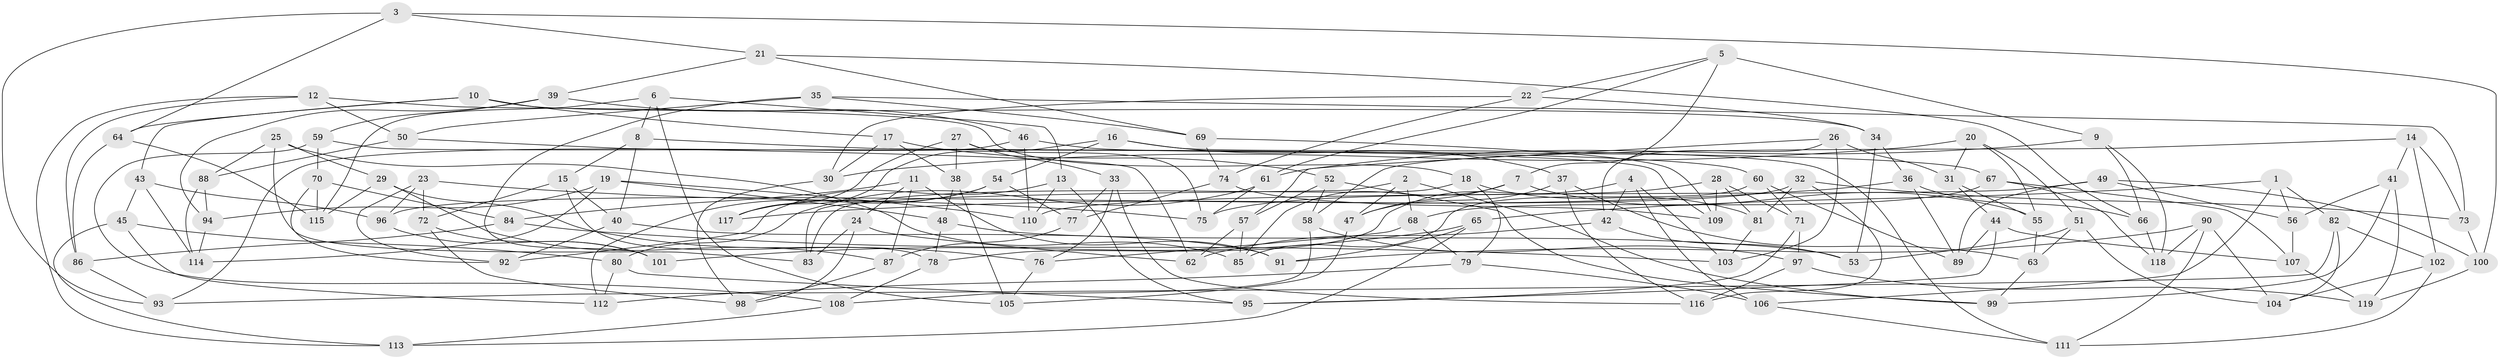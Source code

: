 // Generated by graph-tools (version 1.1) at 2025/11/02/27/25 16:11:50]
// undirected, 119 vertices, 238 edges
graph export_dot {
graph [start="1"]
  node [color=gray90,style=filled];
  1;
  2;
  3;
  4;
  5;
  6;
  7;
  8;
  9;
  10;
  11;
  12;
  13;
  14;
  15;
  16;
  17;
  18;
  19;
  20;
  21;
  22;
  23;
  24;
  25;
  26;
  27;
  28;
  29;
  30;
  31;
  32;
  33;
  34;
  35;
  36;
  37;
  38;
  39;
  40;
  41;
  42;
  43;
  44;
  45;
  46;
  47;
  48;
  49;
  50;
  51;
  52;
  53;
  54;
  55;
  56;
  57;
  58;
  59;
  60;
  61;
  62;
  63;
  64;
  65;
  66;
  67;
  68;
  69;
  70;
  71;
  72;
  73;
  74;
  75;
  76;
  77;
  78;
  79;
  80;
  81;
  82;
  83;
  84;
  85;
  86;
  87;
  88;
  89;
  90;
  91;
  92;
  93;
  94;
  95;
  96;
  97;
  98;
  99;
  100;
  101;
  102;
  103;
  104;
  105;
  106;
  107;
  108;
  109;
  110;
  111;
  112;
  113;
  114;
  115;
  116;
  117;
  118;
  119;
  1 -- 56;
  1 -- 106;
  1 -- 65;
  1 -- 82;
  2 -- 99;
  2 -- 47;
  2 -- 68;
  2 -- 83;
  3 -- 21;
  3 -- 93;
  3 -- 100;
  3 -- 64;
  4 -- 78;
  4 -- 42;
  4 -- 103;
  4 -- 106;
  5 -- 22;
  5 -- 7;
  5 -- 9;
  5 -- 61;
  6 -- 13;
  6 -- 8;
  6 -- 105;
  6 -- 115;
  7 -- 55;
  7 -- 47;
  7 -- 85;
  8 -- 60;
  8 -- 40;
  8 -- 15;
  9 -- 66;
  9 -- 61;
  9 -- 118;
  10 -- 43;
  10 -- 17;
  10 -- 34;
  10 -- 64;
  11 -- 24;
  11 -- 84;
  11 -- 87;
  11 -- 91;
  12 -- 113;
  12 -- 86;
  12 -- 18;
  12 -- 50;
  13 -- 95;
  13 -- 92;
  13 -- 110;
  14 -- 41;
  14 -- 73;
  14 -- 58;
  14 -- 102;
  15 -- 78;
  15 -- 40;
  15 -- 72;
  16 -- 37;
  16 -- 111;
  16 -- 54;
  16 -- 117;
  17 -- 38;
  17 -- 52;
  17 -- 30;
  18 -- 79;
  18 -- 83;
  18 -- 81;
  19 -- 110;
  19 -- 48;
  19 -- 94;
  19 -- 114;
  20 -- 30;
  20 -- 51;
  20 -- 31;
  20 -- 55;
  21 -- 69;
  21 -- 39;
  21 -- 66;
  22 -- 30;
  22 -- 34;
  22 -- 74;
  23 -- 72;
  23 -- 96;
  23 -- 92;
  23 -- 75;
  24 -- 62;
  24 -- 83;
  24 -- 98;
  25 -- 29;
  25 -- 83;
  25 -- 85;
  25 -- 88;
  26 -- 57;
  26 -- 42;
  26 -- 103;
  26 -- 31;
  27 -- 33;
  27 -- 117;
  27 -- 38;
  27 -- 75;
  28 -- 81;
  28 -- 75;
  28 -- 109;
  28 -- 71;
  29 -- 76;
  29 -- 115;
  29 -- 87;
  30 -- 98;
  31 -- 55;
  31 -- 44;
  32 -- 96;
  32 -- 73;
  32 -- 116;
  32 -- 81;
  33 -- 76;
  33 -- 77;
  33 -- 116;
  34 -- 36;
  34 -- 53;
  35 -- 69;
  35 -- 101;
  35 -- 73;
  35 -- 50;
  36 -- 89;
  36 -- 66;
  36 -- 117;
  37 -- 47;
  37 -- 63;
  37 -- 116;
  38 -- 105;
  38 -- 48;
  39 -- 46;
  39 -- 94;
  39 -- 59;
  40 -- 92;
  40 -- 91;
  41 -- 119;
  41 -- 99;
  41 -- 56;
  42 -- 62;
  42 -- 53;
  43 -- 96;
  43 -- 114;
  43 -- 45;
  44 -- 95;
  44 -- 89;
  44 -- 107;
  45 -- 112;
  45 -- 80;
  45 -- 113;
  46 -- 110;
  46 -- 93;
  46 -- 67;
  47 -- 105;
  48 -- 53;
  48 -- 78;
  49 -- 110;
  49 -- 56;
  49 -- 89;
  49 -- 100;
  50 -- 88;
  50 -- 62;
  51 -- 53;
  51 -- 104;
  51 -- 63;
  52 -- 58;
  52 -- 99;
  52 -- 57;
  54 -- 112;
  54 -- 77;
  54 -- 117;
  55 -- 63;
  56 -- 107;
  57 -- 85;
  57 -- 62;
  58 -- 97;
  58 -- 108;
  59 -- 109;
  59 -- 70;
  59 -- 108;
  60 -- 71;
  60 -- 89;
  60 -- 85;
  61 -- 75;
  61 -- 80;
  63 -- 99;
  64 -- 115;
  64 -- 86;
  65 -- 91;
  65 -- 101;
  65 -- 113;
  66 -- 118;
  67 -- 107;
  67 -- 68;
  67 -- 118;
  68 -- 79;
  68 -- 76;
  69 -- 109;
  69 -- 74;
  70 -- 92;
  70 -- 115;
  70 -- 84;
  71 -- 95;
  71 -- 97;
  72 -- 101;
  72 -- 98;
  73 -- 100;
  74 -- 77;
  74 -- 109;
  76 -- 105;
  77 -- 87;
  78 -- 108;
  79 -- 112;
  79 -- 106;
  80 -- 95;
  80 -- 112;
  81 -- 103;
  82 -- 93;
  82 -- 102;
  82 -- 104;
  84 -- 86;
  84 -- 103;
  86 -- 93;
  87 -- 98;
  88 -- 114;
  88 -- 94;
  90 -- 118;
  90 -- 111;
  90 -- 91;
  90 -- 104;
  94 -- 114;
  96 -- 101;
  97 -- 116;
  97 -- 119;
  100 -- 119;
  102 -- 104;
  102 -- 111;
  106 -- 111;
  107 -- 119;
  108 -- 113;
}
